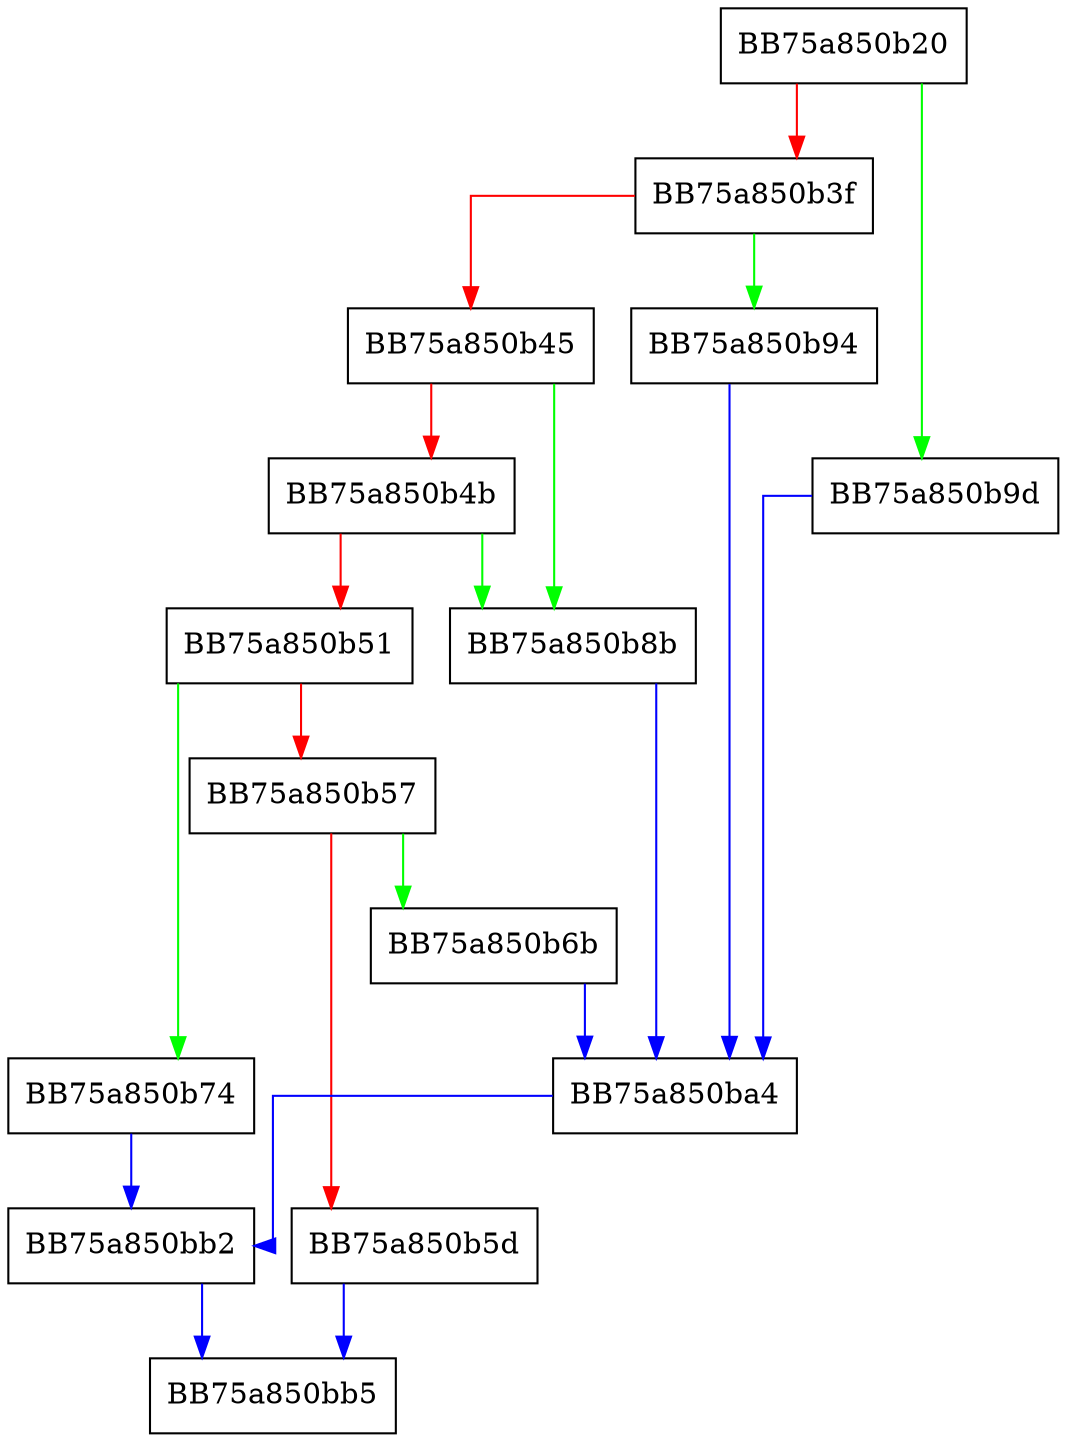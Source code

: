 digraph GetNotificationInfo {
  node [shape="box"];
  graph [splines=ortho];
  BB75a850b20 -> BB75a850b9d [color="green"];
  BB75a850b20 -> BB75a850b3f [color="red"];
  BB75a850b3f -> BB75a850b94 [color="green"];
  BB75a850b3f -> BB75a850b45 [color="red"];
  BB75a850b45 -> BB75a850b8b [color="green"];
  BB75a850b45 -> BB75a850b4b [color="red"];
  BB75a850b4b -> BB75a850b8b [color="green"];
  BB75a850b4b -> BB75a850b51 [color="red"];
  BB75a850b51 -> BB75a850b74 [color="green"];
  BB75a850b51 -> BB75a850b57 [color="red"];
  BB75a850b57 -> BB75a850b6b [color="green"];
  BB75a850b57 -> BB75a850b5d [color="red"];
  BB75a850b5d -> BB75a850bb5 [color="blue"];
  BB75a850b6b -> BB75a850ba4 [color="blue"];
  BB75a850b74 -> BB75a850bb2 [color="blue"];
  BB75a850b8b -> BB75a850ba4 [color="blue"];
  BB75a850b94 -> BB75a850ba4 [color="blue"];
  BB75a850b9d -> BB75a850ba4 [color="blue"];
  BB75a850ba4 -> BB75a850bb2 [color="blue"];
  BB75a850bb2 -> BB75a850bb5 [color="blue"];
}